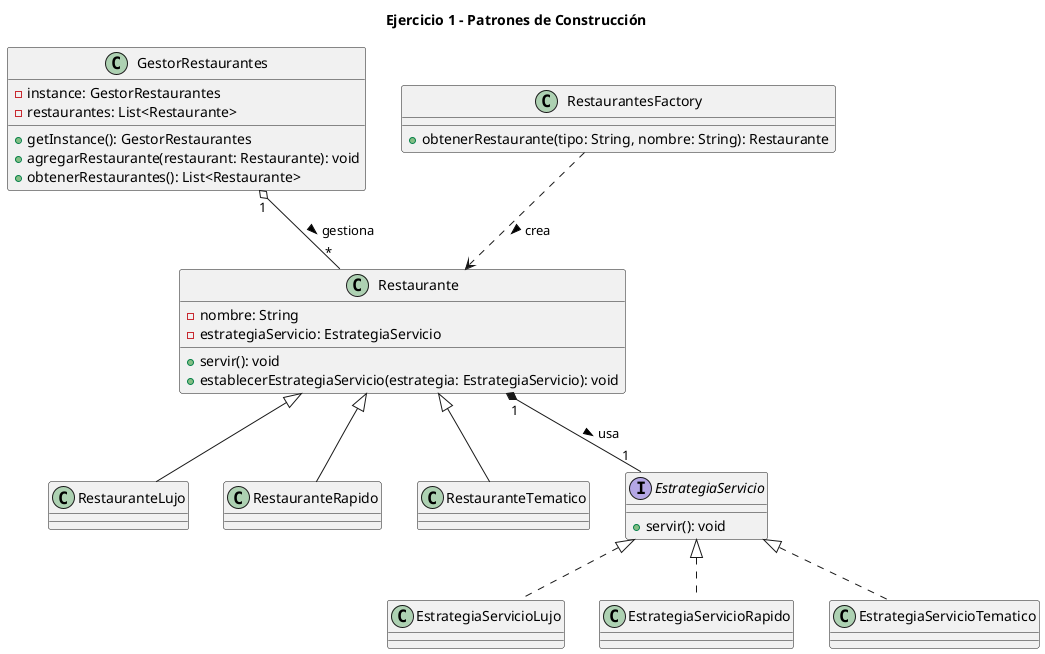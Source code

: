 @startuml
title Ejercicio 1 - Patrones de Construcción

class GestorRestaurantes {
    -instance: GestorRestaurantes
    -restaurantes: List<Restaurante>
    +getInstance(): GestorRestaurantes
    +agregarRestaurante(restaurant: Restaurante): void
    +obtenerRestaurantes(): List<Restaurante>
}

class Restaurante {
    -nombre: String
    -estrategiaServicio: EstrategiaServicio
    +servir(): void
    +establecerEstrategiaServicio(estrategia: EstrategiaServicio): void
}

class RestauranteLujo {
}

class RestauranteRapido {
}

class RestauranteTematico {
}

class RestaurantesFactory {
    +obtenerRestaurante(tipo: String, nombre: String): Restaurante
}

interface EstrategiaServicio {
    +servir(): void
}

class EstrategiaServicioLujo {
}

class EstrategiaServicioRapido {
}

class EstrategiaServicioTematico {
}

Restaurante <|-- RestauranteLujo
Restaurante <|-- RestauranteRapido
Restaurante <|-- RestauranteTematico
EstrategiaServicio <|.. EstrategiaServicioLujo
EstrategiaServicio <|.. EstrategiaServicioRapido
EstrategiaServicio <|.. EstrategiaServicioTematico
Restaurante "1" *-- "1" EstrategiaServicio : usa >
RestaurantesFactory ..> Restaurante : crea >
GestorRestaurantes "1" o-- "*" Restaurante : gestiona >

@enduml
